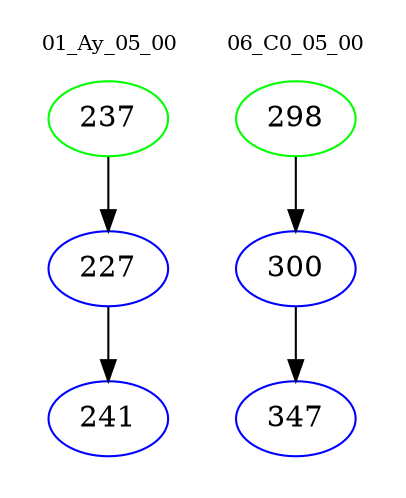 digraph{
subgraph cluster_0 {
color = white
label = "01_Ay_05_00";
fontsize=10;
T0_237 [label="237", color="green"]
T0_237 -> T0_227 [color="black"]
T0_227 [label="227", color="blue"]
T0_227 -> T0_241 [color="black"]
T0_241 [label="241", color="blue"]
}
subgraph cluster_1 {
color = white
label = "06_C0_05_00";
fontsize=10;
T1_298 [label="298", color="green"]
T1_298 -> T1_300 [color="black"]
T1_300 [label="300", color="blue"]
T1_300 -> T1_347 [color="black"]
T1_347 [label="347", color="blue"]
}
}

